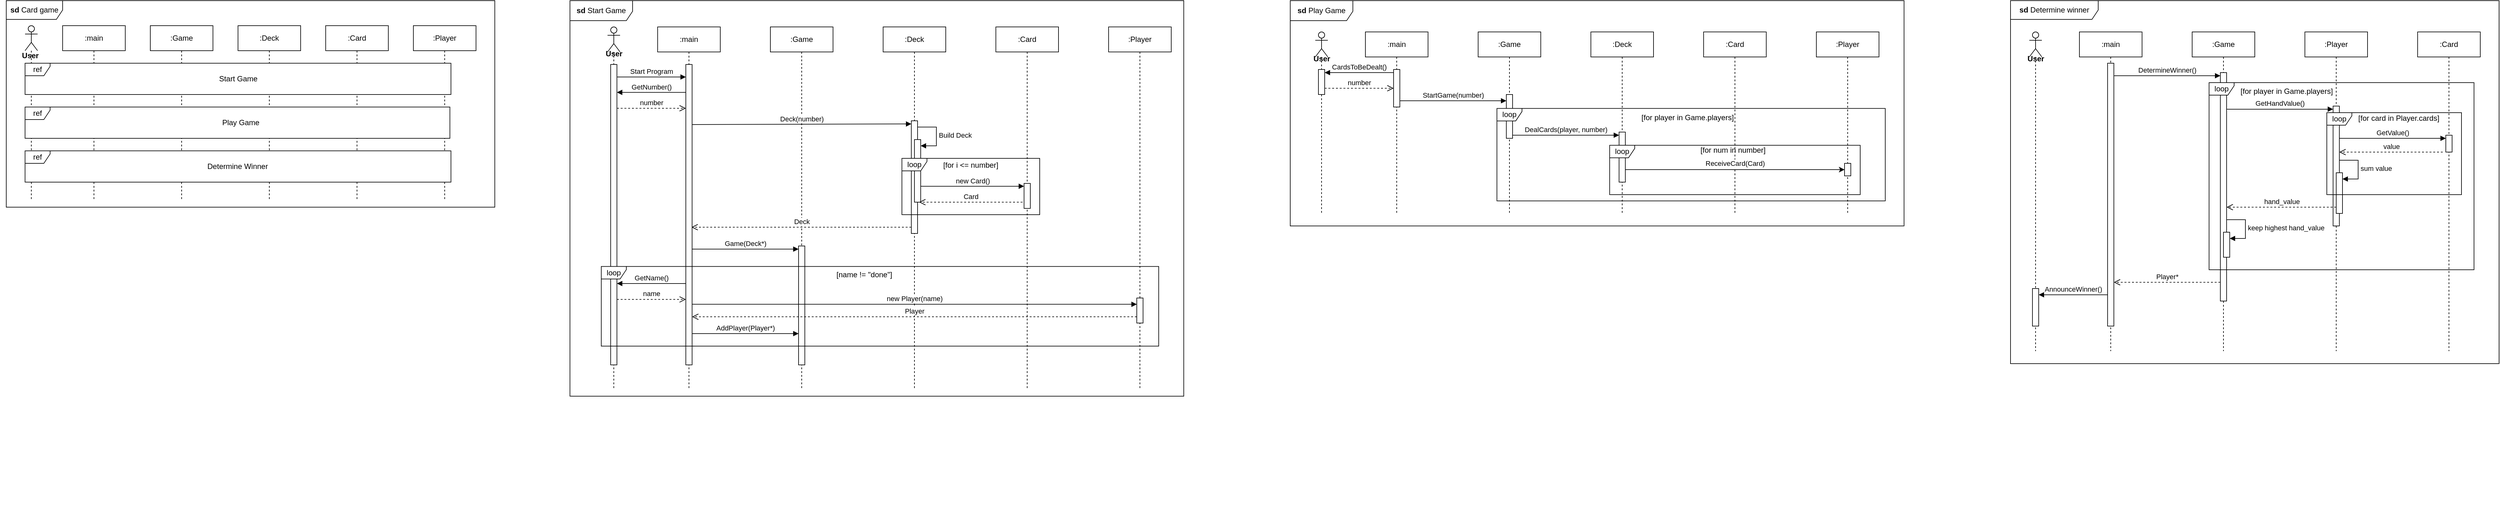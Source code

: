 <mxfile version="24.7.7">
  <diagram name="Page-1" id="2YBvvXClWsGukQMizWep">
    <mxGraphModel dx="2899" dy="1054" grid="1" gridSize="10" guides="1" tooltips="1" connect="1" arrows="1" fold="1" page="1" pageScale="1" pageWidth="850" pageHeight="1100" math="0" shadow="0">
      <root>
        <mxCell id="0" />
        <mxCell id="1" parent="0" />
        <mxCell id="f7zWLuCrfS4vMe5_7GMF-31" value="" style="group" parent="1" vertex="1" connectable="0">
          <mxGeometry x="-500" y="580" width="3040" height="840" as="geometry" />
        </mxCell>
        <mxCell id="f7zWLuCrfS4vMe5_7GMF-106" value=":main" style="shape=umlLifeline;perimeter=lifelinePerimeter;whiteSpace=wrap;html=1;container=1;dropTarget=0;collapsible=0;recursiveResize=0;outlineConnect=0;portConstraint=eastwest;newEdgeStyle={&quot;curved&quot;:0,&quot;rounded&quot;:0};" parent="f7zWLuCrfS4vMe5_7GMF-31" vertex="1">
          <mxGeometry x="100" y="40" width="100" height="280" as="geometry" />
        </mxCell>
        <mxCell id="f7zWLuCrfS4vMe5_7GMF-10" value=":Deck" style="shape=umlLifeline;perimeter=lifelinePerimeter;whiteSpace=wrap;html=1;container=0;dropTarget=0;collapsible=0;recursiveResize=0;outlineConnect=0;portConstraint=eastwest;newEdgeStyle={&quot;edgeStyle&quot;:&quot;elbowEdgeStyle&quot;,&quot;elbow&quot;:&quot;vertical&quot;,&quot;curved&quot;:0,&quot;rounded&quot;:0};" parent="f7zWLuCrfS4vMe5_7GMF-31" vertex="1">
          <mxGeometry x="380" y="40" width="100" height="280" as="geometry" />
        </mxCell>
        <mxCell id="f7zWLuCrfS4vMe5_7GMF-16" value=":Player" style="shape=umlLifeline;perimeter=lifelinePerimeter;whiteSpace=wrap;html=1;container=0;dropTarget=0;collapsible=0;recursiveResize=0;outlineConnect=0;portConstraint=eastwest;newEdgeStyle={&quot;edgeStyle&quot;:&quot;elbowEdgeStyle&quot;,&quot;elbow&quot;:&quot;vertical&quot;,&quot;curved&quot;:0,&quot;rounded&quot;:0};" parent="f7zWLuCrfS4vMe5_7GMF-31" vertex="1">
          <mxGeometry x="660" y="40" width="100" height="280" as="geometry" />
        </mxCell>
        <mxCell id="f7zWLuCrfS4vMe5_7GMF-18" value=":Card" style="shape=umlLifeline;perimeter=lifelinePerimeter;whiteSpace=wrap;html=1;container=0;dropTarget=0;collapsible=0;recursiveResize=0;outlineConnect=0;portConstraint=eastwest;newEdgeStyle={&quot;edgeStyle&quot;:&quot;elbowEdgeStyle&quot;,&quot;elbow&quot;:&quot;vertical&quot;,&quot;curved&quot;:0,&quot;rounded&quot;:0};" parent="f7zWLuCrfS4vMe5_7GMF-31" vertex="1">
          <mxGeometry x="520" y="40" width="100" height="280" as="geometry" />
        </mxCell>
        <mxCell id="f7zWLuCrfS4vMe5_7GMF-6" value=":Game" style="shape=umlLifeline;perimeter=lifelinePerimeter;whiteSpace=wrap;html=1;container=0;dropTarget=0;collapsible=0;recursiveResize=0;outlineConnect=0;portConstraint=eastwest;newEdgeStyle={&quot;edgeStyle&quot;:&quot;elbowEdgeStyle&quot;,&quot;elbow&quot;:&quot;vertical&quot;,&quot;curved&quot;:0,&quot;rounded&quot;:0};" parent="f7zWLuCrfS4vMe5_7GMF-31" vertex="1">
          <mxGeometry x="240" y="40" width="100" height="280" as="geometry" />
        </mxCell>
        <mxCell id="f7zWLuCrfS4vMe5_7GMF-108" value="" style="shape=umlLifeline;perimeter=lifelinePerimeter;whiteSpace=wrap;html=1;container=1;dropTarget=0;collapsible=0;recursiveResize=0;outlineConnect=0;portConstraint=eastwest;newEdgeStyle={&quot;curved&quot;:0,&quot;rounded&quot;:0};participant=umlActor;" parent="f7zWLuCrfS4vMe5_7GMF-31" vertex="1">
          <mxGeometry x="40" y="40" width="20" height="280" as="geometry" />
        </mxCell>
        <mxCell id="f7zWLuCrfS4vMe5_7GMF-113" value="" style="group" parent="f7zWLuCrfS4vMe5_7GMF-31" vertex="1" connectable="0">
          <mxGeometry x="40" y="100" width="680" height="50" as="geometry" />
        </mxCell>
        <mxCell id="f7zWLuCrfS4vMe5_7GMF-110" value="ref" style="shape=umlFrame;whiteSpace=wrap;html=1;pointerEvents=0;fillColor=#FFFFFF;gradientColor=none;swimlaneFillColor=#FFFFFF;width=40;height=20;" parent="f7zWLuCrfS4vMe5_7GMF-113" vertex="1">
          <mxGeometry width="680" height="50" as="geometry" />
        </mxCell>
        <mxCell id="f7zWLuCrfS4vMe5_7GMF-112" value="Start Game" style="text;html=1;align=center;verticalAlign=middle;whiteSpace=wrap;rounded=0;" parent="f7zWLuCrfS4vMe5_7GMF-113" vertex="1">
          <mxGeometry x="177.727" y="10" width="324.545" height="30" as="geometry" />
        </mxCell>
        <mxCell id="f7zWLuCrfS4vMe5_7GMF-118" value=":Game" style="shape=umlLifeline;perimeter=lifelinePerimeter;whiteSpace=wrap;html=1;container=0;dropTarget=0;collapsible=0;recursiveResize=0;outlineConnect=0;portConstraint=eastwest;newEdgeStyle={&quot;edgeStyle&quot;:&quot;elbowEdgeStyle&quot;,&quot;elbow&quot;:&quot;vertical&quot;,&quot;curved&quot;:0,&quot;rounded&quot;:0};" parent="f7zWLuCrfS4vMe5_7GMF-31" vertex="1">
          <mxGeometry x="2360" y="50" width="100" height="290" as="geometry" />
        </mxCell>
        <mxCell id="f7zWLuCrfS4vMe5_7GMF-122" value=":Player" style="shape=umlLifeline;perimeter=lifelinePerimeter;whiteSpace=wrap;html=1;container=0;dropTarget=0;collapsible=0;recursiveResize=0;outlineConnect=0;portConstraint=eastwest;newEdgeStyle={&quot;edgeStyle&quot;:&quot;elbowEdgeStyle&quot;,&quot;elbow&quot;:&quot;vertical&quot;,&quot;curved&quot;:0,&quot;rounded&quot;:0};" parent="f7zWLuCrfS4vMe5_7GMF-31" vertex="1">
          <mxGeometry x="2900" y="50" width="100" height="290" as="geometry" />
        </mxCell>
        <mxCell id="f7zWLuCrfS4vMe5_7GMF-155" value="" style="html=1;points=[[0,0,0,0,5],[0,1,0,0,-5],[1,0,0,0,5],[1,1,0,0,-5]];perimeter=orthogonalPerimeter;outlineConnect=0;targetShapes=umlLifeline;portConstraint=eastwest;newEdgeStyle={&quot;curved&quot;:0,&quot;rounded&quot;:0};" parent="f7zWLuCrfS4vMe5_7GMF-122" vertex="1">
          <mxGeometry x="-495" y="100" width="10" height="70" as="geometry" />
        </mxCell>
        <mxCell id="ax21v_OtXzb6o9wNQS7I-27" value="" style="html=1;points=[[0,0,0,0,5],[0,1,0,0,-5],[1,0,0,0,5],[1,1,0,0,-5]];perimeter=orthogonalPerimeter;outlineConnect=0;targetShapes=umlLifeline;portConstraint=eastwest;newEdgeStyle={&quot;curved&quot;:0,&quot;rounded&quot;:0};" vertex="1" parent="f7zWLuCrfS4vMe5_7GMF-122">
          <mxGeometry x="45" y="210" width="10" height="20" as="geometry" />
        </mxCell>
        <mxCell id="f7zWLuCrfS4vMe5_7GMF-34" value=":Game" style="shape=umlLifeline;perimeter=lifelinePerimeter;whiteSpace=wrap;html=1;container=0;dropTarget=0;collapsible=0;recursiveResize=0;outlineConnect=0;portConstraint=eastwest;newEdgeStyle={&quot;edgeStyle&quot;:&quot;elbowEdgeStyle&quot;,&quot;elbow&quot;:&quot;vertical&quot;,&quot;curved&quot;:0,&quot;rounded&quot;:0};" parent="f7zWLuCrfS4vMe5_7GMF-31" vertex="1">
          <mxGeometry x="1230" y="42" width="100" height="580" as="geometry" />
        </mxCell>
        <mxCell id="f7zWLuCrfS4vMe5_7GMF-102" value="" style="html=1;points=[[0,0,0,0,5],[0,1,0,0,-5],[1,0,0,0,5],[1,1,0,0,-5]];perimeter=orthogonalPerimeter;outlineConnect=0;targetShapes=umlLifeline;portConstraint=eastwest;newEdgeStyle={&quot;curved&quot;:0,&quot;rounded&quot;:0};" parent="f7zWLuCrfS4vMe5_7GMF-34" vertex="1">
          <mxGeometry x="45" y="350" width="10" height="190" as="geometry" />
        </mxCell>
        <mxCell id="f7zWLuCrfS4vMe5_7GMF-35" value=":Deck" style="shape=umlLifeline;perimeter=lifelinePerimeter;whiteSpace=wrap;html=1;container=0;dropTarget=0;collapsible=0;recursiveResize=0;outlineConnect=0;portConstraint=eastwest;newEdgeStyle={&quot;edgeStyle&quot;:&quot;elbowEdgeStyle&quot;,&quot;elbow&quot;:&quot;vertical&quot;,&quot;curved&quot;:0,&quot;rounded&quot;:0};" parent="f7zWLuCrfS4vMe5_7GMF-31" vertex="1">
          <mxGeometry x="1410" y="42" width="100" height="580" as="geometry" />
        </mxCell>
        <mxCell id="f7zWLuCrfS4vMe5_7GMF-37" value=":Card" style="shape=umlLifeline;perimeter=lifelinePerimeter;whiteSpace=wrap;html=1;container=0;dropTarget=0;collapsible=0;recursiveResize=0;outlineConnect=0;portConstraint=eastwest;newEdgeStyle={&quot;edgeStyle&quot;:&quot;elbowEdgeStyle&quot;,&quot;elbow&quot;:&quot;vertical&quot;,&quot;curved&quot;:0,&quot;rounded&quot;:0};" parent="f7zWLuCrfS4vMe5_7GMF-31" vertex="1">
          <mxGeometry x="1590" y="42" width="100" height="580" as="geometry" />
        </mxCell>
        <mxCell id="f7zWLuCrfS4vMe5_7GMF-36" value=":Player" style="shape=umlLifeline;perimeter=lifelinePerimeter;whiteSpace=wrap;html=1;container=0;dropTarget=0;collapsible=0;recursiveResize=0;outlineConnect=0;portConstraint=eastwest;newEdgeStyle={&quot;edgeStyle&quot;:&quot;elbowEdgeStyle&quot;,&quot;elbow&quot;:&quot;vertical&quot;,&quot;curved&quot;:0,&quot;rounded&quot;:0};" parent="f7zWLuCrfS4vMe5_7GMF-31" vertex="1">
          <mxGeometry x="1770" y="42" width="100" height="580" as="geometry" />
        </mxCell>
        <mxCell id="f7zWLuCrfS4vMe5_7GMF-60" value="" style="html=1;points=[[0,0,0,0,5],[0,1,0,0,-5],[1,0,0,0,5],[1,1,0,0,-5]];perimeter=orthogonalPerimeter;outlineConnect=0;targetShapes=umlLifeline;portConstraint=eastwest;newEdgeStyle={&quot;curved&quot;:0,&quot;rounded&quot;:0};" parent="f7zWLuCrfS4vMe5_7GMF-36" vertex="1">
          <mxGeometry x="-315" y="150" width="10" height="180" as="geometry" />
        </mxCell>
        <mxCell id="f7zWLuCrfS4vMe5_7GMF-65" value="" style="html=1;points=[[0,0,0,0,5],[0,1,0,0,-5],[1,0,0,0,5],[1,1,0,0,-5]];perimeter=orthogonalPerimeter;outlineConnect=0;targetShapes=umlLifeline;portConstraint=eastwest;newEdgeStyle={&quot;curved&quot;:0,&quot;rounded&quot;:0};" parent="f7zWLuCrfS4vMe5_7GMF-36" vertex="1">
          <mxGeometry x="-310" y="180" width="10" height="100" as="geometry" />
        </mxCell>
        <mxCell id="f7zWLuCrfS4vMe5_7GMF-66" value="Build Deck" style="html=1;align=left;spacingLeft=2;endArrow=block;rounded=0;edgeStyle=orthogonalEdgeStyle;curved=0;rounded=0;" parent="f7zWLuCrfS4vMe5_7GMF-36" target="f7zWLuCrfS4vMe5_7GMF-65" edge="1">
          <mxGeometry relative="1" as="geometry">
            <mxPoint x="-305" y="160" as="sourcePoint" />
            <Array as="points">
              <mxPoint x="-275" y="190" />
            </Array>
          </mxGeometry>
        </mxCell>
        <mxCell id="f7zWLuCrfS4vMe5_7GMF-77" value="" style="html=1;points=[[0,0,0,0,5],[0,1,0,0,-5],[1,0,0,0,5],[1,1,0,0,-5]];perimeter=orthogonalPerimeter;outlineConnect=0;targetShapes=umlLifeline;portConstraint=eastwest;newEdgeStyle={&quot;curved&quot;:0,&quot;rounded&quot;:0};" parent="f7zWLuCrfS4vMe5_7GMF-36" vertex="1">
          <mxGeometry x="45" y="433.13" width="10" height="40" as="geometry" />
        </mxCell>
        <mxCell id="f7zWLuCrfS4vMe5_7GMF-68" value="" style="html=1;points=[[0,0,0,0,5],[0,1,0,0,-5],[1,0,0,0,5],[1,1,0,0,-5]];perimeter=orthogonalPerimeter;outlineConnect=0;targetShapes=umlLifeline;portConstraint=eastwest;newEdgeStyle={&quot;curved&quot;:0,&quot;rounded&quot;:0};" parent="f7zWLuCrfS4vMe5_7GMF-36" vertex="1">
          <mxGeometry x="-135" y="250" width="10" height="40" as="geometry" />
        </mxCell>
        <mxCell id="f7zWLuCrfS4vMe5_7GMF-61" value="Deck(number)" style="html=1;verticalAlign=bottom;endArrow=block;curved=0;rounded=0;entryX=0;entryY=0;entryDx=0;entryDy=5;" parent="f7zWLuCrfS4vMe5_7GMF-36" target="f7zWLuCrfS4vMe5_7GMF-60" edge="1">
          <mxGeometry relative="1" as="geometry">
            <mxPoint x="-665" y="156" as="sourcePoint" />
            <mxPoint as="offset" />
          </mxGeometry>
        </mxCell>
        <mxCell id="f7zWLuCrfS4vMe5_7GMF-69" value="new Card()" style="html=1;verticalAlign=bottom;endArrow=block;curved=0;rounded=0;entryX=0;entryY=0;entryDx=0;entryDy=5;" parent="f7zWLuCrfS4vMe5_7GMF-36" edge="1">
          <mxGeometry relative="1" as="geometry">
            <mxPoint x="-300" y="254.58" as="sourcePoint" />
            <mxPoint x="-135" y="254.58" as="targetPoint" />
          </mxGeometry>
        </mxCell>
        <mxCell id="f7zWLuCrfS4vMe5_7GMF-71" value="loop" style="shape=umlFrame;whiteSpace=wrap;html=1;pointerEvents=0;width=40;height=20;" parent="f7zWLuCrfS4vMe5_7GMF-36" vertex="1">
          <mxGeometry x="-330" y="210" width="220" height="90" as="geometry" />
        </mxCell>
        <mxCell id="f7zWLuCrfS4vMe5_7GMF-70" value="Card" style="html=1;verticalAlign=bottom;endArrow=open;dashed=1;endSize=8;curved=0;rounded=0;exitX=0;exitY=1;exitDx=0;exitDy=-5;" parent="f7zWLuCrfS4vMe5_7GMF-36" edge="1">
          <mxGeometry relative="1" as="geometry">
            <mxPoint x="-302.5" y="280" as="targetPoint" />
            <mxPoint x="-137.5" y="280" as="sourcePoint" />
          </mxGeometry>
        </mxCell>
        <mxCell id="f7zWLuCrfS4vMe5_7GMF-73" value="[for i &amp;lt;= number]" style="text;html=1;align=center;verticalAlign=middle;whiteSpace=wrap;rounded=0;" parent="f7zWLuCrfS4vMe5_7GMF-36" vertex="1">
          <mxGeometry x="-270" y="206" width="100" height="30" as="geometry" />
        </mxCell>
        <mxCell id="f7zWLuCrfS4vMe5_7GMF-75" value="Deck" style="html=1;verticalAlign=bottom;endArrow=open;dashed=1;endSize=8;curved=0;rounded=0;" parent="f7zWLuCrfS4vMe5_7GMF-36" edge="1">
          <mxGeometry relative="1" as="geometry">
            <mxPoint x="-315" y="320" as="sourcePoint" />
            <mxPoint x="-666" y="320" as="targetPoint" />
          </mxGeometry>
        </mxCell>
        <mxCell id="f7zWLuCrfS4vMe5_7GMF-81" value=":main" style="shape=umlLifeline;perimeter=lifelinePerimeter;whiteSpace=wrap;html=1;container=1;dropTarget=0;collapsible=0;recursiveResize=0;outlineConnect=0;portConstraint=eastwest;newEdgeStyle={&quot;curved&quot;:0,&quot;rounded&quot;:0};" parent="f7zWLuCrfS4vMe5_7GMF-31" vertex="1">
          <mxGeometry x="1050" y="42" width="100" height="580" as="geometry" />
        </mxCell>
        <mxCell id="f7zWLuCrfS4vMe5_7GMF-84" value="" style="html=1;points=[[0,0,0,0,5],[0,1,0,0,-5],[1,0,0,0,5],[1,1,0,0,-5]];perimeter=orthogonalPerimeter;outlineConnect=0;targetShapes=umlLifeline;portConstraint=eastwest;newEdgeStyle={&quot;curved&quot;:0,&quot;rounded&quot;:0};" parent="f7zWLuCrfS4vMe5_7GMF-81" vertex="1">
          <mxGeometry x="45" y="60" width="10" height="480" as="geometry" />
        </mxCell>
        <mxCell id="f7zWLuCrfS4vMe5_7GMF-82" value="" style="shape=umlLifeline;perimeter=lifelinePerimeter;whiteSpace=wrap;html=1;container=1;dropTarget=0;collapsible=0;recursiveResize=0;outlineConnect=0;portConstraint=eastwest;newEdgeStyle={&quot;curved&quot;:0,&quot;rounded&quot;:0};participant=umlActor;" parent="f7zWLuCrfS4vMe5_7GMF-31" vertex="1">
          <mxGeometry x="970" y="42" width="20" height="580" as="geometry" />
        </mxCell>
        <mxCell id="f7zWLuCrfS4vMe5_7GMF-89" value="" style="html=1;points=[[0,0,0,0,5],[0,1,0,0,-5],[1,0,0,0,5],[1,1,0,0,-5]];perimeter=orthogonalPerimeter;outlineConnect=0;targetShapes=umlLifeline;portConstraint=eastwest;newEdgeStyle={&quot;curved&quot;:0,&quot;rounded&quot;:0};" parent="f7zWLuCrfS4vMe5_7GMF-82" vertex="1">
          <mxGeometry x="5" y="60" width="10" height="480" as="geometry" />
        </mxCell>
        <mxCell id="f7zWLuCrfS4vMe5_7GMF-83" value="User" style="text;align=center;fontStyle=1;verticalAlign=middle;spacingLeft=3;spacingRight=3;strokeColor=none;rotatable=0;points=[[0,0.5],[1,0.5]];portConstraint=eastwest;html=1;" parent="f7zWLuCrfS4vMe5_7GMF-31" vertex="1">
          <mxGeometry x="940" y="72" width="80" height="26" as="geometry" />
        </mxCell>
        <mxCell id="f7zWLuCrfS4vMe5_7GMF-90" value="Start Program" style="html=1;verticalAlign=bottom;endArrow=block;curved=0;rounded=0;" parent="f7zWLuCrfS4vMe5_7GMF-31" edge="1">
          <mxGeometry width="80" relative="1" as="geometry">
            <mxPoint x="985" y="122" as="sourcePoint" />
            <mxPoint x="1095" y="122" as="targetPoint" />
          </mxGeometry>
        </mxCell>
        <mxCell id="f7zWLuCrfS4vMe5_7GMF-91" value="GetNumber()" style="html=1;verticalAlign=bottom;endArrow=block;curved=0;rounded=0;" parent="f7zWLuCrfS4vMe5_7GMF-31" edge="1">
          <mxGeometry width="80" relative="1" as="geometry">
            <mxPoint x="1095" y="146.58" as="sourcePoint" />
            <mxPoint x="985" y="146.58" as="targetPoint" />
          </mxGeometry>
        </mxCell>
        <mxCell id="f7zWLuCrfS4vMe5_7GMF-93" value="number" style="html=1;verticalAlign=bottom;endArrow=open;dashed=1;endSize=8;curved=0;rounded=0;" parent="f7zWLuCrfS4vMe5_7GMF-31" edge="1">
          <mxGeometry relative="1" as="geometry">
            <mxPoint x="985" y="172" as="sourcePoint" />
            <mxPoint x="1095" y="172" as="targetPoint" />
          </mxGeometry>
        </mxCell>
        <mxCell id="f7zWLuCrfS4vMe5_7GMF-78" value="new Player(name)" style="html=1;verticalAlign=bottom;endArrow=block;curved=0;rounded=0;entryX=0;entryY=0;entryDx=0;entryDy=5;" parent="f7zWLuCrfS4vMe5_7GMF-31" edge="1">
          <mxGeometry relative="1" as="geometry">
            <mxPoint x="1105" y="485.13" as="sourcePoint" />
            <mxPoint x="1815" y="485.13" as="targetPoint" />
          </mxGeometry>
        </mxCell>
        <mxCell id="f7zWLuCrfS4vMe5_7GMF-79" value="Player" style="html=1;verticalAlign=bottom;endArrow=open;dashed=1;endSize=8;curved=0;rounded=0;exitX=0;exitY=1;exitDx=0;exitDy=-5;" parent="f7zWLuCrfS4vMe5_7GMF-31" edge="1">
          <mxGeometry relative="1" as="geometry">
            <mxPoint x="1105" y="505.13" as="targetPoint" />
            <mxPoint x="1815" y="505.13" as="sourcePoint" />
          </mxGeometry>
        </mxCell>
        <mxCell id="f7zWLuCrfS4vMe5_7GMF-96" value="GetName()" style="html=1;verticalAlign=bottom;endArrow=block;curved=0;rounded=0;" parent="f7zWLuCrfS4vMe5_7GMF-31" edge="1">
          <mxGeometry width="80" relative="1" as="geometry">
            <mxPoint x="1095" y="452" as="sourcePoint" />
            <mxPoint x="985" y="452" as="targetPoint" />
          </mxGeometry>
        </mxCell>
        <mxCell id="f7zWLuCrfS4vMe5_7GMF-97" value="name" style="html=1;verticalAlign=bottom;endArrow=open;dashed=1;endSize=8;curved=0;rounded=0;" parent="f7zWLuCrfS4vMe5_7GMF-31" edge="1">
          <mxGeometry relative="1" as="geometry">
            <mxPoint x="985" y="477.42" as="sourcePoint" />
            <mxPoint x="1095" y="477.42" as="targetPoint" />
          </mxGeometry>
        </mxCell>
        <mxCell id="f7zWLuCrfS4vMe5_7GMF-101" value="" style="group" parent="f7zWLuCrfS4vMe5_7GMF-31" vertex="1" connectable="0">
          <mxGeometry x="960" y="422" width="890" height="130" as="geometry" />
        </mxCell>
        <mxCell id="f7zWLuCrfS4vMe5_7GMF-95" value="loop" style="shape=umlFrame;whiteSpace=wrap;html=1;pointerEvents=0;width=40;height=20;" parent="f7zWLuCrfS4vMe5_7GMF-101" vertex="1">
          <mxGeometry y="2.766" width="890" height="127.234" as="geometry" />
        </mxCell>
        <mxCell id="f7zWLuCrfS4vMe5_7GMF-105" value="AddPlayer(Player*)" style="html=1;verticalAlign=bottom;endArrow=block;curved=0;rounded=0;" parent="f7zWLuCrfS4vMe5_7GMF-101" edge="1">
          <mxGeometry width="80" relative="1" as="geometry">
            <mxPoint x="145" y="110.002" as="sourcePoint" />
            <mxPoint x="315" y="110.002" as="targetPoint" />
          </mxGeometry>
        </mxCell>
        <mxCell id="f7zWLuCrfS4vMe5_7GMF-103" value="Game(Deck*)" style="html=1;verticalAlign=bottom;endArrow=block;curved=0;rounded=0;entryX=0;entryY=0;entryDx=0;entryDy=5;" parent="f7zWLuCrfS4vMe5_7GMF-31" source="f7zWLuCrfS4vMe5_7GMF-84" target="f7zWLuCrfS4vMe5_7GMF-102" edge="1">
          <mxGeometry relative="1" as="geometry">
            <mxPoint x="1205" y="397" as="sourcePoint" />
          </mxGeometry>
        </mxCell>
        <mxCell id="f7zWLuCrfS4vMe5_7GMF-120" value=":Deck" style="shape=umlLifeline;perimeter=lifelinePerimeter;whiteSpace=wrap;html=1;container=0;dropTarget=0;collapsible=0;recursiveResize=0;outlineConnect=0;portConstraint=eastwest;newEdgeStyle={&quot;edgeStyle&quot;:&quot;elbowEdgeStyle&quot;,&quot;elbow&quot;:&quot;vertical&quot;,&quot;curved&quot;:0,&quot;rounded&quot;:0};" parent="f7zWLuCrfS4vMe5_7GMF-31" vertex="1">
          <mxGeometry x="2540" y="50" width="100" height="290" as="geometry" />
        </mxCell>
        <mxCell id="f7zWLuCrfS4vMe5_7GMF-121" value=":Card" style="shape=umlLifeline;perimeter=lifelinePerimeter;whiteSpace=wrap;html=1;container=0;dropTarget=0;collapsible=0;recursiveResize=0;outlineConnect=0;portConstraint=eastwest;newEdgeStyle={&quot;edgeStyle&quot;:&quot;elbowEdgeStyle&quot;,&quot;elbow&quot;:&quot;vertical&quot;,&quot;curved&quot;:0,&quot;rounded&quot;:0};" parent="f7zWLuCrfS4vMe5_7GMF-31" vertex="1">
          <mxGeometry x="2720" y="50" width="100" height="290" as="geometry" />
        </mxCell>
        <mxCell id="f7zWLuCrfS4vMe5_7GMF-152" value="" style="html=1;points=[[0,0,0,0,5],[0,1,0,0,-5],[1,0,0,0,5],[1,1,0,0,-5]];perimeter=orthogonalPerimeter;outlineConnect=0;targetShapes=umlLifeline;portConstraint=eastwest;newEdgeStyle={&quot;curved&quot;:0,&quot;rounded&quot;:0};" parent="f7zWLuCrfS4vMe5_7GMF-121" vertex="1">
          <mxGeometry x="-135" y="160" width="10" height="80" as="geometry" />
        </mxCell>
        <mxCell id="f7zWLuCrfS4vMe5_7GMF-134" value=":main" style="shape=umlLifeline;perimeter=lifelinePerimeter;whiteSpace=wrap;html=1;container=1;dropTarget=0;collapsible=0;recursiveResize=0;outlineConnect=0;portConstraint=eastwest;newEdgeStyle={&quot;curved&quot;:0,&quot;rounded&quot;:0};" parent="f7zWLuCrfS4vMe5_7GMF-31" vertex="1">
          <mxGeometry x="2180" y="50" width="100" height="290" as="geometry" />
        </mxCell>
        <mxCell id="f7zWLuCrfS4vMe5_7GMF-163" value="" style="html=1;points=[[0,0,0,0,5],[0,1,0,0,-5],[1,0,0,0,5],[1,1,0,0,-5]];perimeter=orthogonalPerimeter;outlineConnect=0;targetShapes=umlLifeline;portConstraint=eastwest;newEdgeStyle={&quot;curved&quot;:0,&quot;rounded&quot;:0};" parent="f7zWLuCrfS4vMe5_7GMF-134" vertex="1">
          <mxGeometry x="45" y="60" width="10" height="60" as="geometry" />
        </mxCell>
        <mxCell id="f7zWLuCrfS4vMe5_7GMF-136" value="" style="shape=umlLifeline;perimeter=lifelinePerimeter;whiteSpace=wrap;html=1;container=1;dropTarget=0;collapsible=0;recursiveResize=0;outlineConnect=0;portConstraint=eastwest;newEdgeStyle={&quot;curved&quot;:0,&quot;rounded&quot;:0};participant=umlActor;" parent="f7zWLuCrfS4vMe5_7GMF-31" vertex="1">
          <mxGeometry x="2100" y="50" width="20" height="290" as="geometry" />
        </mxCell>
        <mxCell id="f7zWLuCrfS4vMe5_7GMF-164" value="" style="html=1;points=[[0,0,0,0,5],[0,1,0,0,-5],[1,0,0,0,5],[1,1,0,0,-5]];perimeter=orthogonalPerimeter;outlineConnect=0;targetShapes=umlLifeline;portConstraint=eastwest;newEdgeStyle={&quot;curved&quot;:0,&quot;rounded&quot;:0};" parent="f7zWLuCrfS4vMe5_7GMF-136" vertex="1">
          <mxGeometry x="5" y="60" width="10" height="40" as="geometry" />
        </mxCell>
        <mxCell id="f7zWLuCrfS4vMe5_7GMF-138" value="User" style="text;align=center;fontStyle=1;verticalAlign=middle;spacingLeft=3;spacingRight=3;strokeColor=none;rotatable=0;points=[[0,0.5],[1,0.5]];portConstraint=eastwest;html=1;" parent="f7zWLuCrfS4vMe5_7GMF-31" vertex="1">
          <mxGeometry x="2070" y="80" width="80" height="26" as="geometry" />
        </mxCell>
        <mxCell id="f7zWLuCrfS4vMe5_7GMF-151" value="&lt;b&gt;sd&lt;/b&gt;&amp;nbsp;Start Game" style="shape=umlFrame;whiteSpace=wrap;html=1;pointerEvents=0;width=100;height=32;" parent="f7zWLuCrfS4vMe5_7GMF-31" vertex="1">
          <mxGeometry x="910" width="980" height="632" as="geometry" />
        </mxCell>
        <mxCell id="f7zWLuCrfS4vMe5_7GMF-165" value="number" style="html=1;verticalAlign=bottom;endArrow=open;dashed=1;endSize=8;curved=0;rounded=0;" parent="f7zWLuCrfS4vMe5_7GMF-31" edge="1">
          <mxGeometry relative="1" as="geometry">
            <mxPoint x="2115" y="140" as="sourcePoint" />
            <mxPoint x="2225" y="140" as="targetPoint" />
          </mxGeometry>
        </mxCell>
        <mxCell id="f7zWLuCrfS4vMe5_7GMF-166" value="CardsToBeDealt()" style="html=1;verticalAlign=bottom;endArrow=block;curved=0;rounded=0;exitX=0;exitY=0;exitDx=0;exitDy=5;exitPerimeter=0;entryX=1;entryY=0;entryDx=0;entryDy=5;entryPerimeter=0;" parent="f7zWLuCrfS4vMe5_7GMF-31" source="f7zWLuCrfS4vMe5_7GMF-163" target="f7zWLuCrfS4vMe5_7GMF-164" edge="1">
          <mxGeometry width="80" relative="1" as="geometry">
            <mxPoint x="1990" y="150" as="sourcePoint" />
            <mxPoint x="2070" y="150" as="targetPoint" />
          </mxGeometry>
        </mxCell>
        <mxCell id="f7zWLuCrfS4vMe5_7GMF-167" value="StartGame(number)" style="html=1;verticalAlign=bottom;endArrow=block;curved=0;rounded=0;" parent="f7zWLuCrfS4vMe5_7GMF-31" target="f7zWLuCrfS4vMe5_7GMF-155" edge="1">
          <mxGeometry width="80" relative="1" as="geometry">
            <mxPoint x="2235" y="160" as="sourcePoint" />
            <mxPoint x="2350" y="160" as="targetPoint" />
          </mxGeometry>
        </mxCell>
        <mxCell id="f7zWLuCrfS4vMe5_7GMF-153" value="DealCards(player, number)" style="html=1;verticalAlign=bottom;endArrow=block;curved=0;rounded=0;entryX=0;entryY=0;entryDx=0;entryDy=5;" parent="f7zWLuCrfS4vMe5_7GMF-31" source="f7zWLuCrfS4vMe5_7GMF-155" target="f7zWLuCrfS4vMe5_7GMF-152" edge="1">
          <mxGeometry relative="1" as="geometry">
            <mxPoint x="2425" y="215" as="sourcePoint" />
          </mxGeometry>
        </mxCell>
        <mxCell id="f7zWLuCrfS4vMe5_7GMF-175" value="" style="group" parent="f7zWLuCrfS4vMe5_7GMF-31" vertex="1" connectable="0">
          <mxGeometry x="2390" y="170" width="620" height="150" as="geometry" />
        </mxCell>
        <mxCell id="f7zWLuCrfS4vMe5_7GMF-176" value="loop" style="shape=umlFrame;whiteSpace=wrap;html=1;pointerEvents=0;width=40;height=20;" parent="f7zWLuCrfS4vMe5_7GMF-175" vertex="1">
          <mxGeometry y="2.204" width="620" height="147.796" as="geometry" />
        </mxCell>
        <mxCell id="f7zWLuCrfS4vMe5_7GMF-177" value="[for player in Game.players]" style="text;html=1;align=center;verticalAlign=middle;whiteSpace=wrap;rounded=0;" parent="f7zWLuCrfS4vMe5_7GMF-175" vertex="1">
          <mxGeometry x="210.169" y="11.534" width="189.153" height="10.77" as="geometry" />
        </mxCell>
        <mxCell id="f7zWLuCrfS4vMe5_7GMF-182" value="&lt;b&gt;sd&lt;/b&gt;&amp;nbsp;Play Game" style="shape=umlFrame;whiteSpace=wrap;html=1;pointerEvents=0;width=100;height=32;" parent="f7zWLuCrfS4vMe5_7GMF-31" vertex="1">
          <mxGeometry x="2060" width="980" height="360" as="geometry" />
        </mxCell>
        <mxCell id="f7zWLuCrfS4vMe5_7GMF-98" value="[name != &quot;done&quot;]" style="text;html=1;align=center;verticalAlign=middle;whiteSpace=wrap;rounded=0;" parent="f7zWLuCrfS4vMe5_7GMF-31" vertex="1">
          <mxGeometry x="1330" y="429.65" width="100" height="16.6" as="geometry" />
        </mxCell>
        <mxCell id="ax21v_OtXzb6o9wNQS7I-28" value="ReceiveCard(Card)" style="edgeStyle=orthogonalEdgeStyle;rounded=0;orthogonalLoop=1;jettySize=auto;html=1;curved=0;" edge="1" parent="f7zWLuCrfS4vMe5_7GMF-31" source="f7zWLuCrfS4vMe5_7GMF-152" target="ax21v_OtXzb6o9wNQS7I-27">
          <mxGeometry y="10" relative="1" as="geometry">
            <Array as="points">
              <mxPoint x="2680" y="270" />
              <mxPoint x="2680" y="270" />
            </Array>
            <mxPoint as="offset" />
          </mxGeometry>
        </mxCell>
        <mxCell id="f7zWLuCrfS4vMe5_7GMF-109" value="User" style="text;align=center;fontStyle=1;verticalAlign=middle;spacingLeft=3;spacingRight=3;strokeColor=none;rotatable=0;points=[[0,0.5],[1,0.5]];portConstraint=eastwest;html=1;" parent="1" vertex="1">
          <mxGeometry x="-492" y="655" width="80" height="26" as="geometry" />
        </mxCell>
        <mxCell id="f7zWLuCrfS4vMe5_7GMF-25" value="" style="group" parent="1" vertex="1" connectable="0">
          <mxGeometry x="-460" y="750" width="690" height="50" as="geometry" />
        </mxCell>
        <mxCell id="f7zWLuCrfS4vMe5_7GMF-26" value="ref" style="shape=umlFrame;whiteSpace=wrap;html=1;pointerEvents=0;fillColor=#FFFFFF;gradientColor=none;swimlaneFillColor=#FFFFFF;width=40;height=20;" parent="f7zWLuCrfS4vMe5_7GMF-25" vertex="1">
          <mxGeometry width="678.305" height="50" as="geometry" />
        </mxCell>
        <mxCell id="f7zWLuCrfS4vMe5_7GMF-27" value="Play Game" style="text;html=1;align=center;verticalAlign=middle;whiteSpace=wrap;rounded=0;" parent="f7zWLuCrfS4vMe5_7GMF-25" vertex="1">
          <mxGeometry x="289.449" y="10" width="111.102" height="30" as="geometry" />
        </mxCell>
        <mxCell id="f7zWLuCrfS4vMe5_7GMF-28" value="" style="group" parent="1" vertex="1" connectable="0">
          <mxGeometry x="-460" y="820" width="680" height="50" as="geometry" />
        </mxCell>
        <mxCell id="f7zWLuCrfS4vMe5_7GMF-29" value="ref" style="shape=umlFrame;whiteSpace=wrap;html=1;pointerEvents=0;fillColor=#FFFFFF;gradientColor=none;swimlaneFillColor=#FFFFFF;width=40;height=20;" parent="f7zWLuCrfS4vMe5_7GMF-28" vertex="1">
          <mxGeometry width="680" height="50" as="geometry" />
        </mxCell>
        <mxCell id="f7zWLuCrfS4vMe5_7GMF-30" value="Determine Winner" style="text;html=1;align=center;verticalAlign=middle;whiteSpace=wrap;rounded=0;" parent="f7zWLuCrfS4vMe5_7GMF-28" vertex="1">
          <mxGeometry x="258.338" y="10" width="163.324" height="30" as="geometry" />
        </mxCell>
        <mxCell id="f7zWLuCrfS4vMe5_7GMF-107" value="&lt;b&gt;sd&lt;/b&gt; Card game" style="shape=umlFrame;whiteSpace=wrap;html=1;pointerEvents=0;fillColor=#FFFFFF;gradientColor=none;swimlaneFillColor=none;width=90;height=30;" parent="1" vertex="1">
          <mxGeometry x="-490" y="580" width="780" height="330" as="geometry" />
        </mxCell>
        <mxCell id="f7zWLuCrfS4vMe5_7GMF-183" value=":Game" style="shape=umlLifeline;perimeter=lifelinePerimeter;whiteSpace=wrap;html=1;container=0;dropTarget=0;collapsible=0;recursiveResize=0;outlineConnect=0;portConstraint=eastwest;newEdgeStyle={&quot;edgeStyle&quot;:&quot;elbowEdgeStyle&quot;,&quot;elbow&quot;:&quot;vertical&quot;,&quot;curved&quot;:0,&quot;rounded&quot;:0};" parent="1" vertex="1">
          <mxGeometry x="3000" y="630" width="100" height="510" as="geometry" />
        </mxCell>
        <mxCell id="f7zWLuCrfS4vMe5_7GMF-205" value="" style="html=1;points=[[0,0,0,0,5],[0,1,0,0,-5],[1,0,0,0,5],[1,1,0,0,-5]];perimeter=orthogonalPerimeter;outlineConnect=0;targetShapes=umlLifeline;portConstraint=eastwest;newEdgeStyle={&quot;curved&quot;:0,&quot;rounded&quot;:0};" parent="f7zWLuCrfS4vMe5_7GMF-183" vertex="1">
          <mxGeometry x="45" y="65" width="10" height="365" as="geometry" />
        </mxCell>
        <mxCell id="f7zWLuCrfS4vMe5_7GMF-184" value=":Player" style="shape=umlLifeline;perimeter=lifelinePerimeter;whiteSpace=wrap;html=1;container=0;dropTarget=0;collapsible=0;recursiveResize=0;outlineConnect=0;portConstraint=eastwest;newEdgeStyle={&quot;edgeStyle&quot;:&quot;elbowEdgeStyle&quot;,&quot;elbow&quot;:&quot;vertical&quot;,&quot;curved&quot;:0,&quot;rounded&quot;:0};" parent="1" vertex="1">
          <mxGeometry x="3180" y="630" width="100" height="510" as="geometry" />
        </mxCell>
        <mxCell id="f7zWLuCrfS4vMe5_7GMF-208" value="" style="html=1;points=[[0,0,0,0,5],[0,1,0,0,-5],[1,0,0,0,5],[1,1,0,0,-5]];perimeter=orthogonalPerimeter;outlineConnect=0;targetShapes=umlLifeline;portConstraint=eastwest;newEdgeStyle={&quot;curved&quot;:0,&quot;rounded&quot;:0};" parent="f7zWLuCrfS4vMe5_7GMF-184" vertex="1">
          <mxGeometry x="45" y="118.46" width="10" height="191.54" as="geometry" />
        </mxCell>
        <mxCell id="f7zWLuCrfS4vMe5_7GMF-209" value="GetHandValue()" style="html=1;verticalAlign=bottom;endArrow=block;curved=0;rounded=0;entryX=0;entryY=0;entryDx=0;entryDy=5;" parent="f7zWLuCrfS4vMe5_7GMF-184" target="f7zWLuCrfS4vMe5_7GMF-208" edge="1">
          <mxGeometry relative="1" as="geometry">
            <mxPoint x="-125" y="123.46" as="sourcePoint" />
          </mxGeometry>
        </mxCell>
        <mxCell id="f7zWLuCrfS4vMe5_7GMF-189" value=":main" style="shape=umlLifeline;perimeter=lifelinePerimeter;whiteSpace=wrap;html=1;container=1;dropTarget=0;collapsible=0;recursiveResize=0;outlineConnect=0;portConstraint=eastwest;newEdgeStyle={&quot;curved&quot;:0,&quot;rounded&quot;:0};" parent="1" vertex="1">
          <mxGeometry x="2820" y="630" width="100" height="510" as="geometry" />
        </mxCell>
        <mxCell id="f7zWLuCrfS4vMe5_7GMF-220" value="" style="html=1;points=[[0,0,0,0,5],[0,1,0,0,-5],[1,0,0,0,5],[1,1,0,0,-5]];perimeter=orthogonalPerimeter;outlineConnect=0;targetShapes=umlLifeline;portConstraint=eastwest;newEdgeStyle={&quot;curved&quot;:0,&quot;rounded&quot;:0};" parent="f7zWLuCrfS4vMe5_7GMF-189" vertex="1">
          <mxGeometry x="45" y="50" width="10" height="420" as="geometry" />
        </mxCell>
        <mxCell id="f7zWLuCrfS4vMe5_7GMF-191" value="" style="shape=umlLifeline;perimeter=lifelinePerimeter;whiteSpace=wrap;html=1;container=1;dropTarget=0;collapsible=0;recursiveResize=0;outlineConnect=0;portConstraint=eastwest;newEdgeStyle={&quot;curved&quot;:0,&quot;rounded&quot;:0};participant=umlActor;" parent="1" vertex="1">
          <mxGeometry x="2740" y="630" width="20" height="510" as="geometry" />
        </mxCell>
        <mxCell id="ax21v_OtXzb6o9wNQS7I-21" value="" style="html=1;points=[[0,0,0,0,5],[0,1,0,0,-5],[1,0,0,0,5],[1,1,0,0,-5]];perimeter=orthogonalPerimeter;outlineConnect=0;targetShapes=umlLifeline;portConstraint=eastwest;newEdgeStyle={&quot;curved&quot;:0,&quot;rounded&quot;:0};" vertex="1" parent="f7zWLuCrfS4vMe5_7GMF-191">
          <mxGeometry x="5" y="410" width="10" height="60" as="geometry" />
        </mxCell>
        <mxCell id="f7zWLuCrfS4vMe5_7GMF-193" value="User" style="text;align=center;fontStyle=1;verticalAlign=middle;spacingLeft=3;spacingRight=3;strokeColor=none;rotatable=0;points=[[0,0.5],[1,0.5]];portConstraint=eastwest;html=1;" parent="1" vertex="1">
          <mxGeometry x="2710" y="660" width="80" height="26" as="geometry" />
        </mxCell>
        <mxCell id="f7zWLuCrfS4vMe5_7GMF-217" value="[for player in Game.players]" style="text;html=1;align=center;verticalAlign=middle;whiteSpace=wrap;rounded=0;" parent="1" vertex="1">
          <mxGeometry x="3065" y="717" width="171.86" height="15.8" as="geometry" />
        </mxCell>
        <mxCell id="f7zWLuCrfS4vMe5_7GMF-219" value="Player*" style="html=1;verticalAlign=bottom;endArrow=open;dashed=1;endSize=8;curved=0;rounded=0;" parent="1" edge="1">
          <mxGeometry relative="1" as="geometry">
            <mxPoint x="3045" y="1030.0" as="sourcePoint" />
            <mxPoint x="2875" y="1030.0" as="targetPoint" />
          </mxGeometry>
        </mxCell>
        <mxCell id="f7zWLuCrfS4vMe5_7GMF-206" value="DetermineWinner()" style="html=1;verticalAlign=bottom;endArrow=block;curved=0;rounded=0;entryX=0;entryY=0;entryDx=0;entryDy=5;" parent="1" source="f7zWLuCrfS4vMe5_7GMF-220" target="f7zWLuCrfS4vMe5_7GMF-205" edge="1">
          <mxGeometry relative="1" as="geometry">
            <mxPoint x="2975" y="700" as="sourcePoint" />
          </mxGeometry>
        </mxCell>
        <mxCell id="f7zWLuCrfS4vMe5_7GMF-221" value="&lt;b&gt;sd&lt;/b&gt;&amp;nbsp;Determine winner" style="shape=umlFrame;whiteSpace=wrap;html=1;pointerEvents=0;width=140;height=30;" parent="1" vertex="1">
          <mxGeometry x="2710" y="580" width="780" height="580" as="geometry" />
        </mxCell>
        <mxCell id="ax21v_OtXzb6o9wNQS7I-1" value=":Card" style="shape=umlLifeline;perimeter=lifelinePerimeter;whiteSpace=wrap;html=1;container=0;dropTarget=0;collapsible=0;recursiveResize=0;outlineConnect=0;portConstraint=eastwest;newEdgeStyle={&quot;edgeStyle&quot;:&quot;elbowEdgeStyle&quot;,&quot;elbow&quot;:&quot;vertical&quot;,&quot;curved&quot;:0,&quot;rounded&quot;:0};" vertex="1" parent="1">
          <mxGeometry x="3360" y="630" width="100" height="510" as="geometry" />
        </mxCell>
        <mxCell id="ax21v_OtXzb6o9wNQS7I-6" value="" style="html=1;points=[[0,0,0,0,5],[0,1,0,0,-5],[1,0,0,0,5],[1,1,0,0,-5]];perimeter=orthogonalPerimeter;outlineConnect=0;targetShapes=umlLifeline;portConstraint=eastwest;newEdgeStyle={&quot;curved&quot;:0,&quot;rounded&quot;:0};" vertex="1" parent="ax21v_OtXzb6o9wNQS7I-1">
          <mxGeometry x="45" y="165" width="10" height="27" as="geometry" />
        </mxCell>
        <mxCell id="ax21v_OtXzb6o9wNQS7I-7" value="GetValue()" style="html=1;verticalAlign=bottom;endArrow=block;curved=0;rounded=0;entryX=0;entryY=0;entryDx=0;entryDy=5;" edge="1" target="ax21v_OtXzb6o9wNQS7I-6" parent="ax21v_OtXzb6o9wNQS7I-1">
          <mxGeometry relative="1" as="geometry">
            <mxPoint x="-125" y="170" as="sourcePoint" />
          </mxGeometry>
        </mxCell>
        <mxCell id="ax21v_OtXzb6o9wNQS7I-8" value="value" style="html=1;verticalAlign=bottom;endArrow=open;dashed=1;endSize=8;curved=0;rounded=0;exitX=0;exitY=1;exitDx=0;exitDy=-5;" edge="1" parent="ax21v_OtXzb6o9wNQS7I-1">
          <mxGeometry relative="1" as="geometry">
            <mxPoint x="-125" y="192" as="targetPoint" />
            <mxPoint x="40" y="192" as="sourcePoint" />
          </mxGeometry>
        </mxCell>
        <mxCell id="ax21v_OtXzb6o9wNQS7I-12" value="" style="html=1;points=[[0,0,0,0,5],[0,1,0,0,-5],[1,0,0,0,5],[1,1,0,0,-5]];perimeter=orthogonalPerimeter;outlineConnect=0;targetShapes=umlLifeline;portConstraint=eastwest;newEdgeStyle={&quot;curved&quot;:0,&quot;rounded&quot;:0};" vertex="1" parent="ax21v_OtXzb6o9wNQS7I-1">
          <mxGeometry x="-130" y="225" width="10" height="65" as="geometry" />
        </mxCell>
        <mxCell id="ax21v_OtXzb6o9wNQS7I-13" value="sum value" style="html=1;align=left;spacingLeft=2;endArrow=block;rounded=0;edgeStyle=orthogonalEdgeStyle;curved=0;rounded=0;" edge="1" target="ax21v_OtXzb6o9wNQS7I-12" parent="ax21v_OtXzb6o9wNQS7I-1">
          <mxGeometry relative="1" as="geometry">
            <mxPoint x="-125" y="205" as="sourcePoint" />
            <Array as="points">
              <mxPoint x="-95" y="235" />
            </Array>
          </mxGeometry>
        </mxCell>
        <mxCell id="f7zWLuCrfS4vMe5_7GMF-210" value="hand_value" style="html=1;verticalAlign=bottom;endArrow=open;dashed=1;endSize=8;curved=0;rounded=0;" parent="1" edge="1">
          <mxGeometry relative="1" as="geometry">
            <mxPoint x="3055" y="910.0" as="targetPoint" />
            <mxPoint x="3230" y="910.0" as="sourcePoint" />
          </mxGeometry>
        </mxCell>
        <mxCell id="ax21v_OtXzb6o9wNQS7I-11" value="loop" style="shape=umlFrame;whiteSpace=wrap;html=1;pointerEvents=0;width=40;height=20;" vertex="1" parent="1">
          <mxGeometry x="3215" y="759" width="215" height="131" as="geometry" />
        </mxCell>
        <mxCell id="ax21v_OtXzb6o9wNQS7I-14" value="loop" style="shape=umlFrame;whiteSpace=wrap;html=1;pointerEvents=0;width=40;height=20;" vertex="1" parent="1">
          <mxGeometry x="3027" y="711" width="423" height="299" as="geometry" />
        </mxCell>
        <mxCell id="ax21v_OtXzb6o9wNQS7I-15" value="[for card in Player.cards]" style="text;html=1;align=center;verticalAlign=middle;whiteSpace=wrap;rounded=0;" vertex="1" parent="1">
          <mxGeometry x="3244" y="760" width="171.86" height="15.8" as="geometry" />
        </mxCell>
        <mxCell id="ax21v_OtXzb6o9wNQS7I-18" value="" style="html=1;points=[[0,0,0,0,5],[0,1,0,0,-5],[1,0,0,0,5],[1,1,0,0,-5]];perimeter=orthogonalPerimeter;outlineConnect=0;targetShapes=umlLifeline;portConstraint=eastwest;newEdgeStyle={&quot;curved&quot;:0,&quot;rounded&quot;:0};" vertex="1" parent="1">
          <mxGeometry x="3050" y="950" width="10" height="40" as="geometry" />
        </mxCell>
        <mxCell id="ax21v_OtXzb6o9wNQS7I-19" value="keep highest hand_value" style="html=1;align=left;spacingLeft=2;endArrow=block;rounded=0;edgeStyle=orthogonalEdgeStyle;curved=0;rounded=0;" edge="1" target="ax21v_OtXzb6o9wNQS7I-18" parent="1">
          <mxGeometry relative="1" as="geometry">
            <mxPoint x="3055" y="930" as="sourcePoint" />
            <Array as="points">
              <mxPoint x="3085" y="960" />
            </Array>
          </mxGeometry>
        </mxCell>
        <mxCell id="ax21v_OtXzb6o9wNQS7I-22" value="AnnounceWinner()" style="html=1;verticalAlign=bottom;endArrow=block;curved=0;rounded=0;" edge="1" parent="1">
          <mxGeometry width="80" relative="1" as="geometry">
            <mxPoint x="2865" y="1050.0" as="sourcePoint" />
            <mxPoint x="2755" y="1050.0" as="targetPoint" />
          </mxGeometry>
        </mxCell>
        <mxCell id="ax21v_OtXzb6o9wNQS7I-23" value="" style="group" vertex="1" connectable="0" parent="1">
          <mxGeometry x="2070" y="810" width="400" height="80" as="geometry" />
        </mxCell>
        <mxCell id="ax21v_OtXzb6o9wNQS7I-24" value="loop" style="shape=umlFrame;whiteSpace=wrap;html=1;pointerEvents=0;width=40;height=20;" vertex="1" parent="ax21v_OtXzb6o9wNQS7I-23">
          <mxGeometry y="1.175" width="400" height="78.825" as="geometry" />
        </mxCell>
        <mxCell id="ax21v_OtXzb6o9wNQS7I-25" value="[for num in number]" style="text;html=1;align=center;verticalAlign=middle;whiteSpace=wrap;rounded=0;" vertex="1" parent="ax21v_OtXzb6o9wNQS7I-23">
          <mxGeometry x="135.593" y="6.152" width="122.034" height="5.744" as="geometry" />
        </mxCell>
      </root>
    </mxGraphModel>
  </diagram>
</mxfile>
